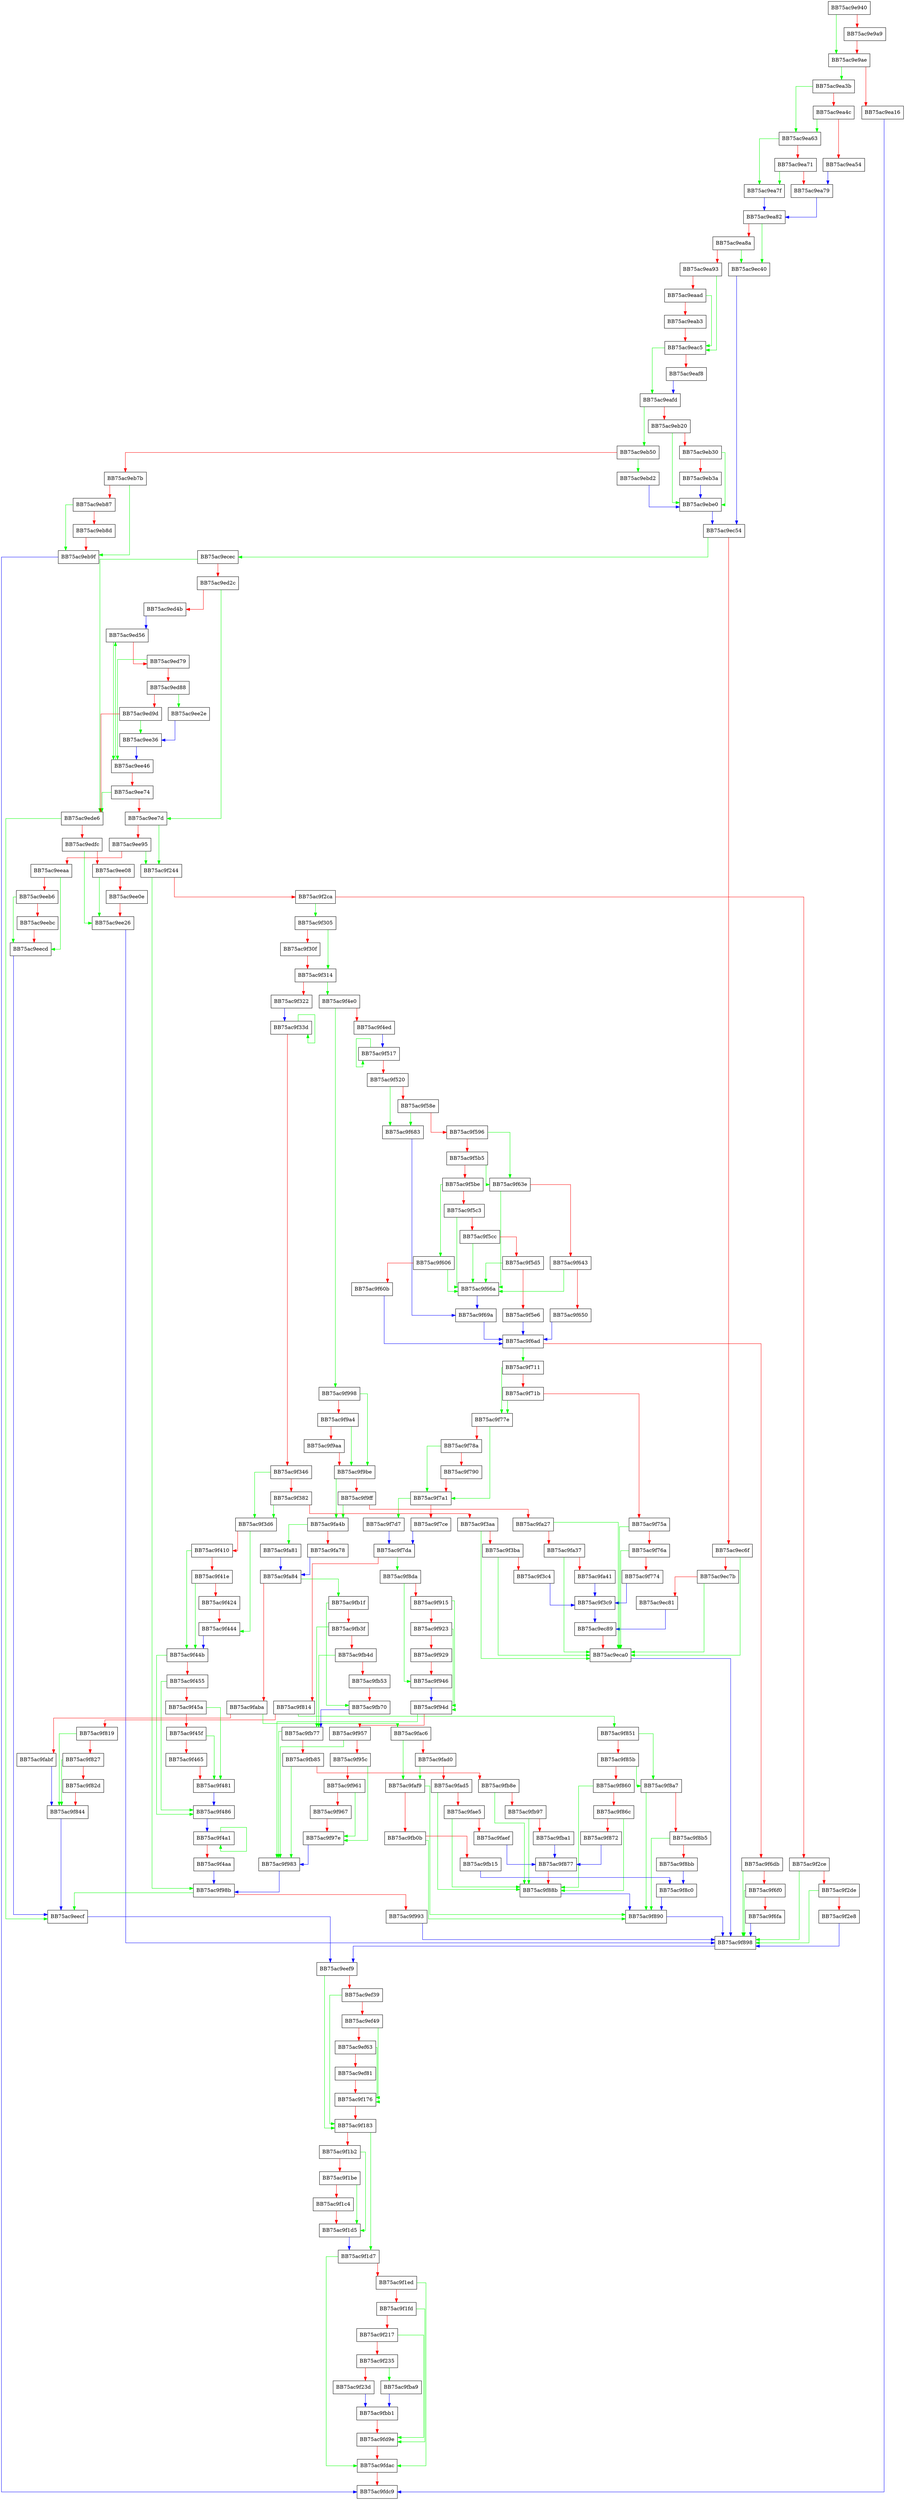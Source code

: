 digraph Remove {
  node [shape="box"];
  graph [splines=ortho];
  BB75ac9e940 -> BB75ac9e9ae [color="green"];
  BB75ac9e940 -> BB75ac9e9a9 [color="red"];
  BB75ac9e9a9 -> BB75ac9e9ae [color="red"];
  BB75ac9e9ae -> BB75ac9ea3b [color="green"];
  BB75ac9e9ae -> BB75ac9ea16 [color="red"];
  BB75ac9ea16 -> BB75ac9fdc9 [color="blue"];
  BB75ac9ea3b -> BB75ac9ea63 [color="green"];
  BB75ac9ea3b -> BB75ac9ea4c [color="red"];
  BB75ac9ea4c -> BB75ac9ea63 [color="green"];
  BB75ac9ea4c -> BB75ac9ea54 [color="red"];
  BB75ac9ea54 -> BB75ac9ea79 [color="blue"];
  BB75ac9ea63 -> BB75ac9ea7f [color="green"];
  BB75ac9ea63 -> BB75ac9ea71 [color="red"];
  BB75ac9ea71 -> BB75ac9ea7f [color="green"];
  BB75ac9ea71 -> BB75ac9ea79 [color="red"];
  BB75ac9ea79 -> BB75ac9ea82 [color="blue"];
  BB75ac9ea7f -> BB75ac9ea82 [color="blue"];
  BB75ac9ea82 -> BB75ac9ec40 [color="green"];
  BB75ac9ea82 -> BB75ac9ea8a [color="red"];
  BB75ac9ea8a -> BB75ac9ec40 [color="green"];
  BB75ac9ea8a -> BB75ac9ea93 [color="red"];
  BB75ac9ea93 -> BB75ac9eac5 [color="green"];
  BB75ac9ea93 -> BB75ac9eaad [color="red"];
  BB75ac9eaad -> BB75ac9eac5 [color="green"];
  BB75ac9eaad -> BB75ac9eab3 [color="red"];
  BB75ac9eab3 -> BB75ac9eac5 [color="red"];
  BB75ac9eac5 -> BB75ac9eafd [color="green"];
  BB75ac9eac5 -> BB75ac9eaf8 [color="red"];
  BB75ac9eaf8 -> BB75ac9eafd [color="blue"];
  BB75ac9eafd -> BB75ac9eb50 [color="green"];
  BB75ac9eafd -> BB75ac9eb20 [color="red"];
  BB75ac9eb20 -> BB75ac9ebe0 [color="green"];
  BB75ac9eb20 -> BB75ac9eb30 [color="red"];
  BB75ac9eb30 -> BB75ac9ebe0 [color="green"];
  BB75ac9eb30 -> BB75ac9eb3a [color="red"];
  BB75ac9eb3a -> BB75ac9ebe0 [color="blue"];
  BB75ac9eb50 -> BB75ac9ebd2 [color="green"];
  BB75ac9eb50 -> BB75ac9eb7b [color="red"];
  BB75ac9eb7b -> BB75ac9eb9f [color="green"];
  BB75ac9eb7b -> BB75ac9eb87 [color="red"];
  BB75ac9eb87 -> BB75ac9eb9f [color="green"];
  BB75ac9eb87 -> BB75ac9eb8d [color="red"];
  BB75ac9eb8d -> BB75ac9eb9f [color="red"];
  BB75ac9eb9f -> BB75ac9fdc9 [color="blue"];
  BB75ac9ebd2 -> BB75ac9ebe0 [color="blue"];
  BB75ac9ebe0 -> BB75ac9ec54 [color="blue"];
  BB75ac9ec40 -> BB75ac9ec54 [color="blue"];
  BB75ac9ec54 -> BB75ac9ecec [color="green"];
  BB75ac9ec54 -> BB75ac9ec6f [color="red"];
  BB75ac9ec6f -> BB75ac9eca0 [color="green"];
  BB75ac9ec6f -> BB75ac9ec7b [color="red"];
  BB75ac9ec7b -> BB75ac9eca0 [color="green"];
  BB75ac9ec7b -> BB75ac9ec81 [color="red"];
  BB75ac9ec81 -> BB75ac9ec89 [color="blue"];
  BB75ac9ec89 -> BB75ac9eca0 [color="red"];
  BB75ac9eca0 -> BB75ac9f898 [color="blue"];
  BB75ac9ecec -> BB75ac9ede6 [color="green"];
  BB75ac9ecec -> BB75ac9ed2c [color="red"];
  BB75ac9ed2c -> BB75ac9ee7d [color="green"];
  BB75ac9ed2c -> BB75ac9ed4b [color="red"];
  BB75ac9ed4b -> BB75ac9ed56 [color="blue"];
  BB75ac9ed56 -> BB75ac9ee46 [color="green"];
  BB75ac9ed56 -> BB75ac9ed79 [color="red"];
  BB75ac9ed79 -> BB75ac9ee46 [color="green"];
  BB75ac9ed79 -> BB75ac9ed88 [color="red"];
  BB75ac9ed88 -> BB75ac9ee2e [color="green"];
  BB75ac9ed88 -> BB75ac9ed9d [color="red"];
  BB75ac9ed9d -> BB75ac9ee36 [color="green"];
  BB75ac9ed9d -> BB75ac9ede6 [color="red"];
  BB75ac9ede6 -> BB75ac9eecf [color="green"];
  BB75ac9ede6 -> BB75ac9edfc [color="red"];
  BB75ac9edfc -> BB75ac9ee26 [color="green"];
  BB75ac9edfc -> BB75ac9ee08 [color="red"];
  BB75ac9ee08 -> BB75ac9ee26 [color="green"];
  BB75ac9ee08 -> BB75ac9ee0e [color="red"];
  BB75ac9ee0e -> BB75ac9ee26 [color="red"];
  BB75ac9ee26 -> BB75ac9f898 [color="blue"];
  BB75ac9ee2e -> BB75ac9ee36 [color="blue"];
  BB75ac9ee36 -> BB75ac9ee46 [color="blue"];
  BB75ac9ee46 -> BB75ac9ed56 [color="green"];
  BB75ac9ee46 -> BB75ac9ee74 [color="red"];
  BB75ac9ee74 -> BB75ac9ede6 [color="green"];
  BB75ac9ee74 -> BB75ac9ee7d [color="red"];
  BB75ac9ee7d -> BB75ac9f244 [color="green"];
  BB75ac9ee7d -> BB75ac9ee95 [color="red"];
  BB75ac9ee95 -> BB75ac9f244 [color="green"];
  BB75ac9ee95 -> BB75ac9eeaa [color="red"];
  BB75ac9eeaa -> BB75ac9eecd [color="green"];
  BB75ac9eeaa -> BB75ac9eeb6 [color="red"];
  BB75ac9eeb6 -> BB75ac9eecd [color="green"];
  BB75ac9eeb6 -> BB75ac9eebc [color="red"];
  BB75ac9eebc -> BB75ac9eecd [color="red"];
  BB75ac9eecd -> BB75ac9eecf [color="blue"];
  BB75ac9eecf -> BB75ac9eef9 [color="blue"];
  BB75ac9eef9 -> BB75ac9f183 [color="green"];
  BB75ac9eef9 -> BB75ac9ef39 [color="red"];
  BB75ac9ef39 -> BB75ac9f183 [color="green"];
  BB75ac9ef39 -> BB75ac9ef49 [color="red"];
  BB75ac9ef49 -> BB75ac9f176 [color="green"];
  BB75ac9ef49 -> BB75ac9ef63 [color="red"];
  BB75ac9ef63 -> BB75ac9f176 [color="green"];
  BB75ac9ef63 -> BB75ac9ef81 [color="red"];
  BB75ac9ef81 -> BB75ac9f176 [color="red"];
  BB75ac9f176 -> BB75ac9f183 [color="red"];
  BB75ac9f183 -> BB75ac9f1d7 [color="green"];
  BB75ac9f183 -> BB75ac9f1b2 [color="red"];
  BB75ac9f1b2 -> BB75ac9f1d5 [color="green"];
  BB75ac9f1b2 -> BB75ac9f1be [color="red"];
  BB75ac9f1be -> BB75ac9f1d5 [color="green"];
  BB75ac9f1be -> BB75ac9f1c4 [color="red"];
  BB75ac9f1c4 -> BB75ac9f1d5 [color="red"];
  BB75ac9f1d5 -> BB75ac9f1d7 [color="blue"];
  BB75ac9f1d7 -> BB75ac9fdac [color="green"];
  BB75ac9f1d7 -> BB75ac9f1ed [color="red"];
  BB75ac9f1ed -> BB75ac9fdac [color="green"];
  BB75ac9f1ed -> BB75ac9f1fd [color="red"];
  BB75ac9f1fd -> BB75ac9fd9e [color="green"];
  BB75ac9f1fd -> BB75ac9f217 [color="red"];
  BB75ac9f217 -> BB75ac9fd9e [color="green"];
  BB75ac9f217 -> BB75ac9f235 [color="red"];
  BB75ac9f235 -> BB75ac9fba9 [color="green"];
  BB75ac9f235 -> BB75ac9f23d [color="red"];
  BB75ac9f23d -> BB75ac9fbb1 [color="blue"];
  BB75ac9f244 -> BB75ac9f98b [color="green"];
  BB75ac9f244 -> BB75ac9f2ca [color="red"];
  BB75ac9f2ca -> BB75ac9f305 [color="green"];
  BB75ac9f2ca -> BB75ac9f2ce [color="red"];
  BB75ac9f2ce -> BB75ac9f898 [color="green"];
  BB75ac9f2ce -> BB75ac9f2de [color="red"];
  BB75ac9f2de -> BB75ac9f898 [color="green"];
  BB75ac9f2de -> BB75ac9f2e8 [color="red"];
  BB75ac9f2e8 -> BB75ac9f898 [color="blue"];
  BB75ac9f305 -> BB75ac9f314 [color="green"];
  BB75ac9f305 -> BB75ac9f30f [color="red"];
  BB75ac9f30f -> BB75ac9f314 [color="red"];
  BB75ac9f314 -> BB75ac9f4e0 [color="green"];
  BB75ac9f314 -> BB75ac9f322 [color="red"];
  BB75ac9f322 -> BB75ac9f33d [color="blue"];
  BB75ac9f33d -> BB75ac9f33d [color="green"];
  BB75ac9f33d -> BB75ac9f346 [color="red"];
  BB75ac9f346 -> BB75ac9f3d6 [color="green"];
  BB75ac9f346 -> BB75ac9f382 [color="red"];
  BB75ac9f382 -> BB75ac9f3d6 [color="green"];
  BB75ac9f382 -> BB75ac9f3aa [color="red"];
  BB75ac9f3aa -> BB75ac9eca0 [color="green"];
  BB75ac9f3aa -> BB75ac9f3ba [color="red"];
  BB75ac9f3ba -> BB75ac9eca0 [color="green"];
  BB75ac9f3ba -> BB75ac9f3c4 [color="red"];
  BB75ac9f3c4 -> BB75ac9f3c9 [color="blue"];
  BB75ac9f3c9 -> BB75ac9ec89 [color="blue"];
  BB75ac9f3d6 -> BB75ac9f444 [color="green"];
  BB75ac9f3d6 -> BB75ac9f410 [color="red"];
  BB75ac9f410 -> BB75ac9f44b [color="green"];
  BB75ac9f410 -> BB75ac9f41e [color="red"];
  BB75ac9f41e -> BB75ac9f44b [color="green"];
  BB75ac9f41e -> BB75ac9f424 [color="red"];
  BB75ac9f424 -> BB75ac9f444 [color="red"];
  BB75ac9f444 -> BB75ac9f44b [color="blue"];
  BB75ac9f44b -> BB75ac9f486 [color="green"];
  BB75ac9f44b -> BB75ac9f455 [color="red"];
  BB75ac9f455 -> BB75ac9f486 [color="green"];
  BB75ac9f455 -> BB75ac9f45a [color="red"];
  BB75ac9f45a -> BB75ac9f481 [color="green"];
  BB75ac9f45a -> BB75ac9f45f [color="red"];
  BB75ac9f45f -> BB75ac9f481 [color="green"];
  BB75ac9f45f -> BB75ac9f465 [color="red"];
  BB75ac9f465 -> BB75ac9f481 [color="red"];
  BB75ac9f481 -> BB75ac9f486 [color="blue"];
  BB75ac9f486 -> BB75ac9f4a1 [color="blue"];
  BB75ac9f4a1 -> BB75ac9f4a1 [color="green"];
  BB75ac9f4a1 -> BB75ac9f4aa [color="red"];
  BB75ac9f4aa -> BB75ac9f98b [color="blue"];
  BB75ac9f4e0 -> BB75ac9f998 [color="green"];
  BB75ac9f4e0 -> BB75ac9f4ed [color="red"];
  BB75ac9f4ed -> BB75ac9f517 [color="blue"];
  BB75ac9f517 -> BB75ac9f517 [color="green"];
  BB75ac9f517 -> BB75ac9f520 [color="red"];
  BB75ac9f520 -> BB75ac9f683 [color="green"];
  BB75ac9f520 -> BB75ac9f58e [color="red"];
  BB75ac9f58e -> BB75ac9f683 [color="green"];
  BB75ac9f58e -> BB75ac9f596 [color="red"];
  BB75ac9f596 -> BB75ac9f63e [color="green"];
  BB75ac9f596 -> BB75ac9f5b5 [color="red"];
  BB75ac9f5b5 -> BB75ac9f63e [color="green"];
  BB75ac9f5b5 -> BB75ac9f5be [color="red"];
  BB75ac9f5be -> BB75ac9f606 [color="green"];
  BB75ac9f5be -> BB75ac9f5c3 [color="red"];
  BB75ac9f5c3 -> BB75ac9f66a [color="green"];
  BB75ac9f5c3 -> BB75ac9f5cc [color="red"];
  BB75ac9f5cc -> BB75ac9f66a [color="green"];
  BB75ac9f5cc -> BB75ac9f5d5 [color="red"];
  BB75ac9f5d5 -> BB75ac9f66a [color="green"];
  BB75ac9f5d5 -> BB75ac9f5e6 [color="red"];
  BB75ac9f5e6 -> BB75ac9f6ad [color="blue"];
  BB75ac9f606 -> BB75ac9f66a [color="green"];
  BB75ac9f606 -> BB75ac9f60b [color="red"];
  BB75ac9f60b -> BB75ac9f6ad [color="blue"];
  BB75ac9f63e -> BB75ac9f66a [color="green"];
  BB75ac9f63e -> BB75ac9f643 [color="red"];
  BB75ac9f643 -> BB75ac9f66a [color="green"];
  BB75ac9f643 -> BB75ac9f650 [color="red"];
  BB75ac9f650 -> BB75ac9f6ad [color="blue"];
  BB75ac9f66a -> BB75ac9f69a [color="blue"];
  BB75ac9f683 -> BB75ac9f69a [color="blue"];
  BB75ac9f69a -> BB75ac9f6ad [color="blue"];
  BB75ac9f6ad -> BB75ac9f711 [color="green"];
  BB75ac9f6ad -> BB75ac9f6db [color="red"];
  BB75ac9f6db -> BB75ac9f898 [color="green"];
  BB75ac9f6db -> BB75ac9f6f0 [color="red"];
  BB75ac9f6f0 -> BB75ac9f898 [color="green"];
  BB75ac9f6f0 -> BB75ac9f6fa [color="red"];
  BB75ac9f6fa -> BB75ac9f898 [color="blue"];
  BB75ac9f711 -> BB75ac9f77e [color="green"];
  BB75ac9f711 -> BB75ac9f71b [color="red"];
  BB75ac9f71b -> BB75ac9f77e [color="green"];
  BB75ac9f71b -> BB75ac9f75a [color="red"];
  BB75ac9f75a -> BB75ac9eca0 [color="green"];
  BB75ac9f75a -> BB75ac9f76a [color="red"];
  BB75ac9f76a -> BB75ac9eca0 [color="green"];
  BB75ac9f76a -> BB75ac9f774 [color="red"];
  BB75ac9f774 -> BB75ac9f3c9 [color="blue"];
  BB75ac9f77e -> BB75ac9f7a1 [color="green"];
  BB75ac9f77e -> BB75ac9f78a [color="red"];
  BB75ac9f78a -> BB75ac9f7a1 [color="green"];
  BB75ac9f78a -> BB75ac9f790 [color="red"];
  BB75ac9f790 -> BB75ac9f7a1 [color="red"];
  BB75ac9f7a1 -> BB75ac9f7d7 [color="green"];
  BB75ac9f7a1 -> BB75ac9f7ce [color="red"];
  BB75ac9f7ce -> BB75ac9f7da [color="blue"];
  BB75ac9f7d7 -> BB75ac9f7da [color="blue"];
  BB75ac9f7da -> BB75ac9f8da [color="green"];
  BB75ac9f7da -> BB75ac9f814 [color="red"];
  BB75ac9f814 -> BB75ac9f851 [color="green"];
  BB75ac9f814 -> BB75ac9f819 [color="red"];
  BB75ac9f819 -> BB75ac9f844 [color="green"];
  BB75ac9f819 -> BB75ac9f827 [color="red"];
  BB75ac9f827 -> BB75ac9f844 [color="green"];
  BB75ac9f827 -> BB75ac9f82d [color="red"];
  BB75ac9f82d -> BB75ac9f844 [color="red"];
  BB75ac9f844 -> BB75ac9eecf [color="blue"];
  BB75ac9f851 -> BB75ac9f8a7 [color="green"];
  BB75ac9f851 -> BB75ac9f85b [color="red"];
  BB75ac9f85b -> BB75ac9f8a7 [color="green"];
  BB75ac9f85b -> BB75ac9f860 [color="red"];
  BB75ac9f860 -> BB75ac9f88b [color="green"];
  BB75ac9f860 -> BB75ac9f86c [color="red"];
  BB75ac9f86c -> BB75ac9f88b [color="green"];
  BB75ac9f86c -> BB75ac9f872 [color="red"];
  BB75ac9f872 -> BB75ac9f877 [color="blue"];
  BB75ac9f877 -> BB75ac9f88b [color="red"];
  BB75ac9f88b -> BB75ac9f890 [color="blue"];
  BB75ac9f890 -> BB75ac9f898 [color="blue"];
  BB75ac9f898 -> BB75ac9eef9 [color="blue"];
  BB75ac9f8a7 -> BB75ac9f890 [color="green"];
  BB75ac9f8a7 -> BB75ac9f8b5 [color="red"];
  BB75ac9f8b5 -> BB75ac9f890 [color="green"];
  BB75ac9f8b5 -> BB75ac9f8bb [color="red"];
  BB75ac9f8bb -> BB75ac9f8c0 [color="blue"];
  BB75ac9f8c0 -> BB75ac9f890 [color="blue"];
  BB75ac9f8da -> BB75ac9f946 [color="green"];
  BB75ac9f8da -> BB75ac9f915 [color="red"];
  BB75ac9f915 -> BB75ac9f94d [color="green"];
  BB75ac9f915 -> BB75ac9f923 [color="red"];
  BB75ac9f923 -> BB75ac9f94d [color="green"];
  BB75ac9f923 -> BB75ac9f929 [color="red"];
  BB75ac9f929 -> BB75ac9f946 [color="red"];
  BB75ac9f946 -> BB75ac9f94d [color="blue"];
  BB75ac9f94d -> BB75ac9f983 [color="green"];
  BB75ac9f94d -> BB75ac9f957 [color="red"];
  BB75ac9f957 -> BB75ac9f983 [color="green"];
  BB75ac9f957 -> BB75ac9f95c [color="red"];
  BB75ac9f95c -> BB75ac9f97e [color="green"];
  BB75ac9f95c -> BB75ac9f961 [color="red"];
  BB75ac9f961 -> BB75ac9f97e [color="green"];
  BB75ac9f961 -> BB75ac9f967 [color="red"];
  BB75ac9f967 -> BB75ac9f97e [color="red"];
  BB75ac9f97e -> BB75ac9f983 [color="blue"];
  BB75ac9f983 -> BB75ac9f98b [color="blue"];
  BB75ac9f98b -> BB75ac9eecf [color="green"];
  BB75ac9f98b -> BB75ac9f993 [color="red"];
  BB75ac9f993 -> BB75ac9f898 [color="blue"];
  BB75ac9f998 -> BB75ac9f9be [color="green"];
  BB75ac9f998 -> BB75ac9f9a4 [color="red"];
  BB75ac9f9a4 -> BB75ac9f9be [color="green"];
  BB75ac9f9a4 -> BB75ac9f9aa [color="red"];
  BB75ac9f9aa -> BB75ac9f9be [color="red"];
  BB75ac9f9be -> BB75ac9fa4b [color="green"];
  BB75ac9f9be -> BB75ac9f9ff [color="red"];
  BB75ac9f9ff -> BB75ac9fa4b [color="green"];
  BB75ac9f9ff -> BB75ac9fa27 [color="red"];
  BB75ac9fa27 -> BB75ac9eca0 [color="green"];
  BB75ac9fa27 -> BB75ac9fa37 [color="red"];
  BB75ac9fa37 -> BB75ac9eca0 [color="green"];
  BB75ac9fa37 -> BB75ac9fa41 [color="red"];
  BB75ac9fa41 -> BB75ac9f3c9 [color="blue"];
  BB75ac9fa4b -> BB75ac9fa81 [color="green"];
  BB75ac9fa4b -> BB75ac9fa78 [color="red"];
  BB75ac9fa78 -> BB75ac9fa84 [color="blue"];
  BB75ac9fa81 -> BB75ac9fa84 [color="blue"];
  BB75ac9fa84 -> BB75ac9fb1f [color="green"];
  BB75ac9fa84 -> BB75ac9faba [color="red"];
  BB75ac9faba -> BB75ac9fac6 [color="green"];
  BB75ac9faba -> BB75ac9fabf [color="red"];
  BB75ac9fabf -> BB75ac9f844 [color="blue"];
  BB75ac9fac6 -> BB75ac9faf9 [color="green"];
  BB75ac9fac6 -> BB75ac9fad0 [color="red"];
  BB75ac9fad0 -> BB75ac9faf9 [color="green"];
  BB75ac9fad0 -> BB75ac9fad5 [color="red"];
  BB75ac9fad5 -> BB75ac9f88b [color="green"];
  BB75ac9fad5 -> BB75ac9fae5 [color="red"];
  BB75ac9fae5 -> BB75ac9f88b [color="green"];
  BB75ac9fae5 -> BB75ac9faef [color="red"];
  BB75ac9faef -> BB75ac9f877 [color="blue"];
  BB75ac9faf9 -> BB75ac9f890 [color="green"];
  BB75ac9faf9 -> BB75ac9fb0b [color="red"];
  BB75ac9fb0b -> BB75ac9f890 [color="green"];
  BB75ac9fb0b -> BB75ac9fb15 [color="red"];
  BB75ac9fb15 -> BB75ac9f8c0 [color="blue"];
  BB75ac9fb1f -> BB75ac9fb70 [color="green"];
  BB75ac9fb1f -> BB75ac9fb3f [color="red"];
  BB75ac9fb3f -> BB75ac9fb77 [color="green"];
  BB75ac9fb3f -> BB75ac9fb4d [color="red"];
  BB75ac9fb4d -> BB75ac9fb77 [color="green"];
  BB75ac9fb4d -> BB75ac9fb53 [color="red"];
  BB75ac9fb53 -> BB75ac9fb70 [color="red"];
  BB75ac9fb70 -> BB75ac9fb77 [color="blue"];
  BB75ac9fb77 -> BB75ac9f983 [color="green"];
  BB75ac9fb77 -> BB75ac9fb85 [color="red"];
  BB75ac9fb85 -> BB75ac9f983 [color="green"];
  BB75ac9fb85 -> BB75ac9fb8e [color="red"];
  BB75ac9fb8e -> BB75ac9f88b [color="green"];
  BB75ac9fb8e -> BB75ac9fb97 [color="red"];
  BB75ac9fb97 -> BB75ac9f88b [color="green"];
  BB75ac9fb97 -> BB75ac9fba1 [color="red"];
  BB75ac9fba1 -> BB75ac9f877 [color="blue"];
  BB75ac9fba9 -> BB75ac9fbb1 [color="blue"];
  BB75ac9fbb1 -> BB75ac9fd9e [color="red"];
  BB75ac9fd9e -> BB75ac9fdac [color="red"];
  BB75ac9fdac -> BB75ac9fdc9 [color="red"];
}